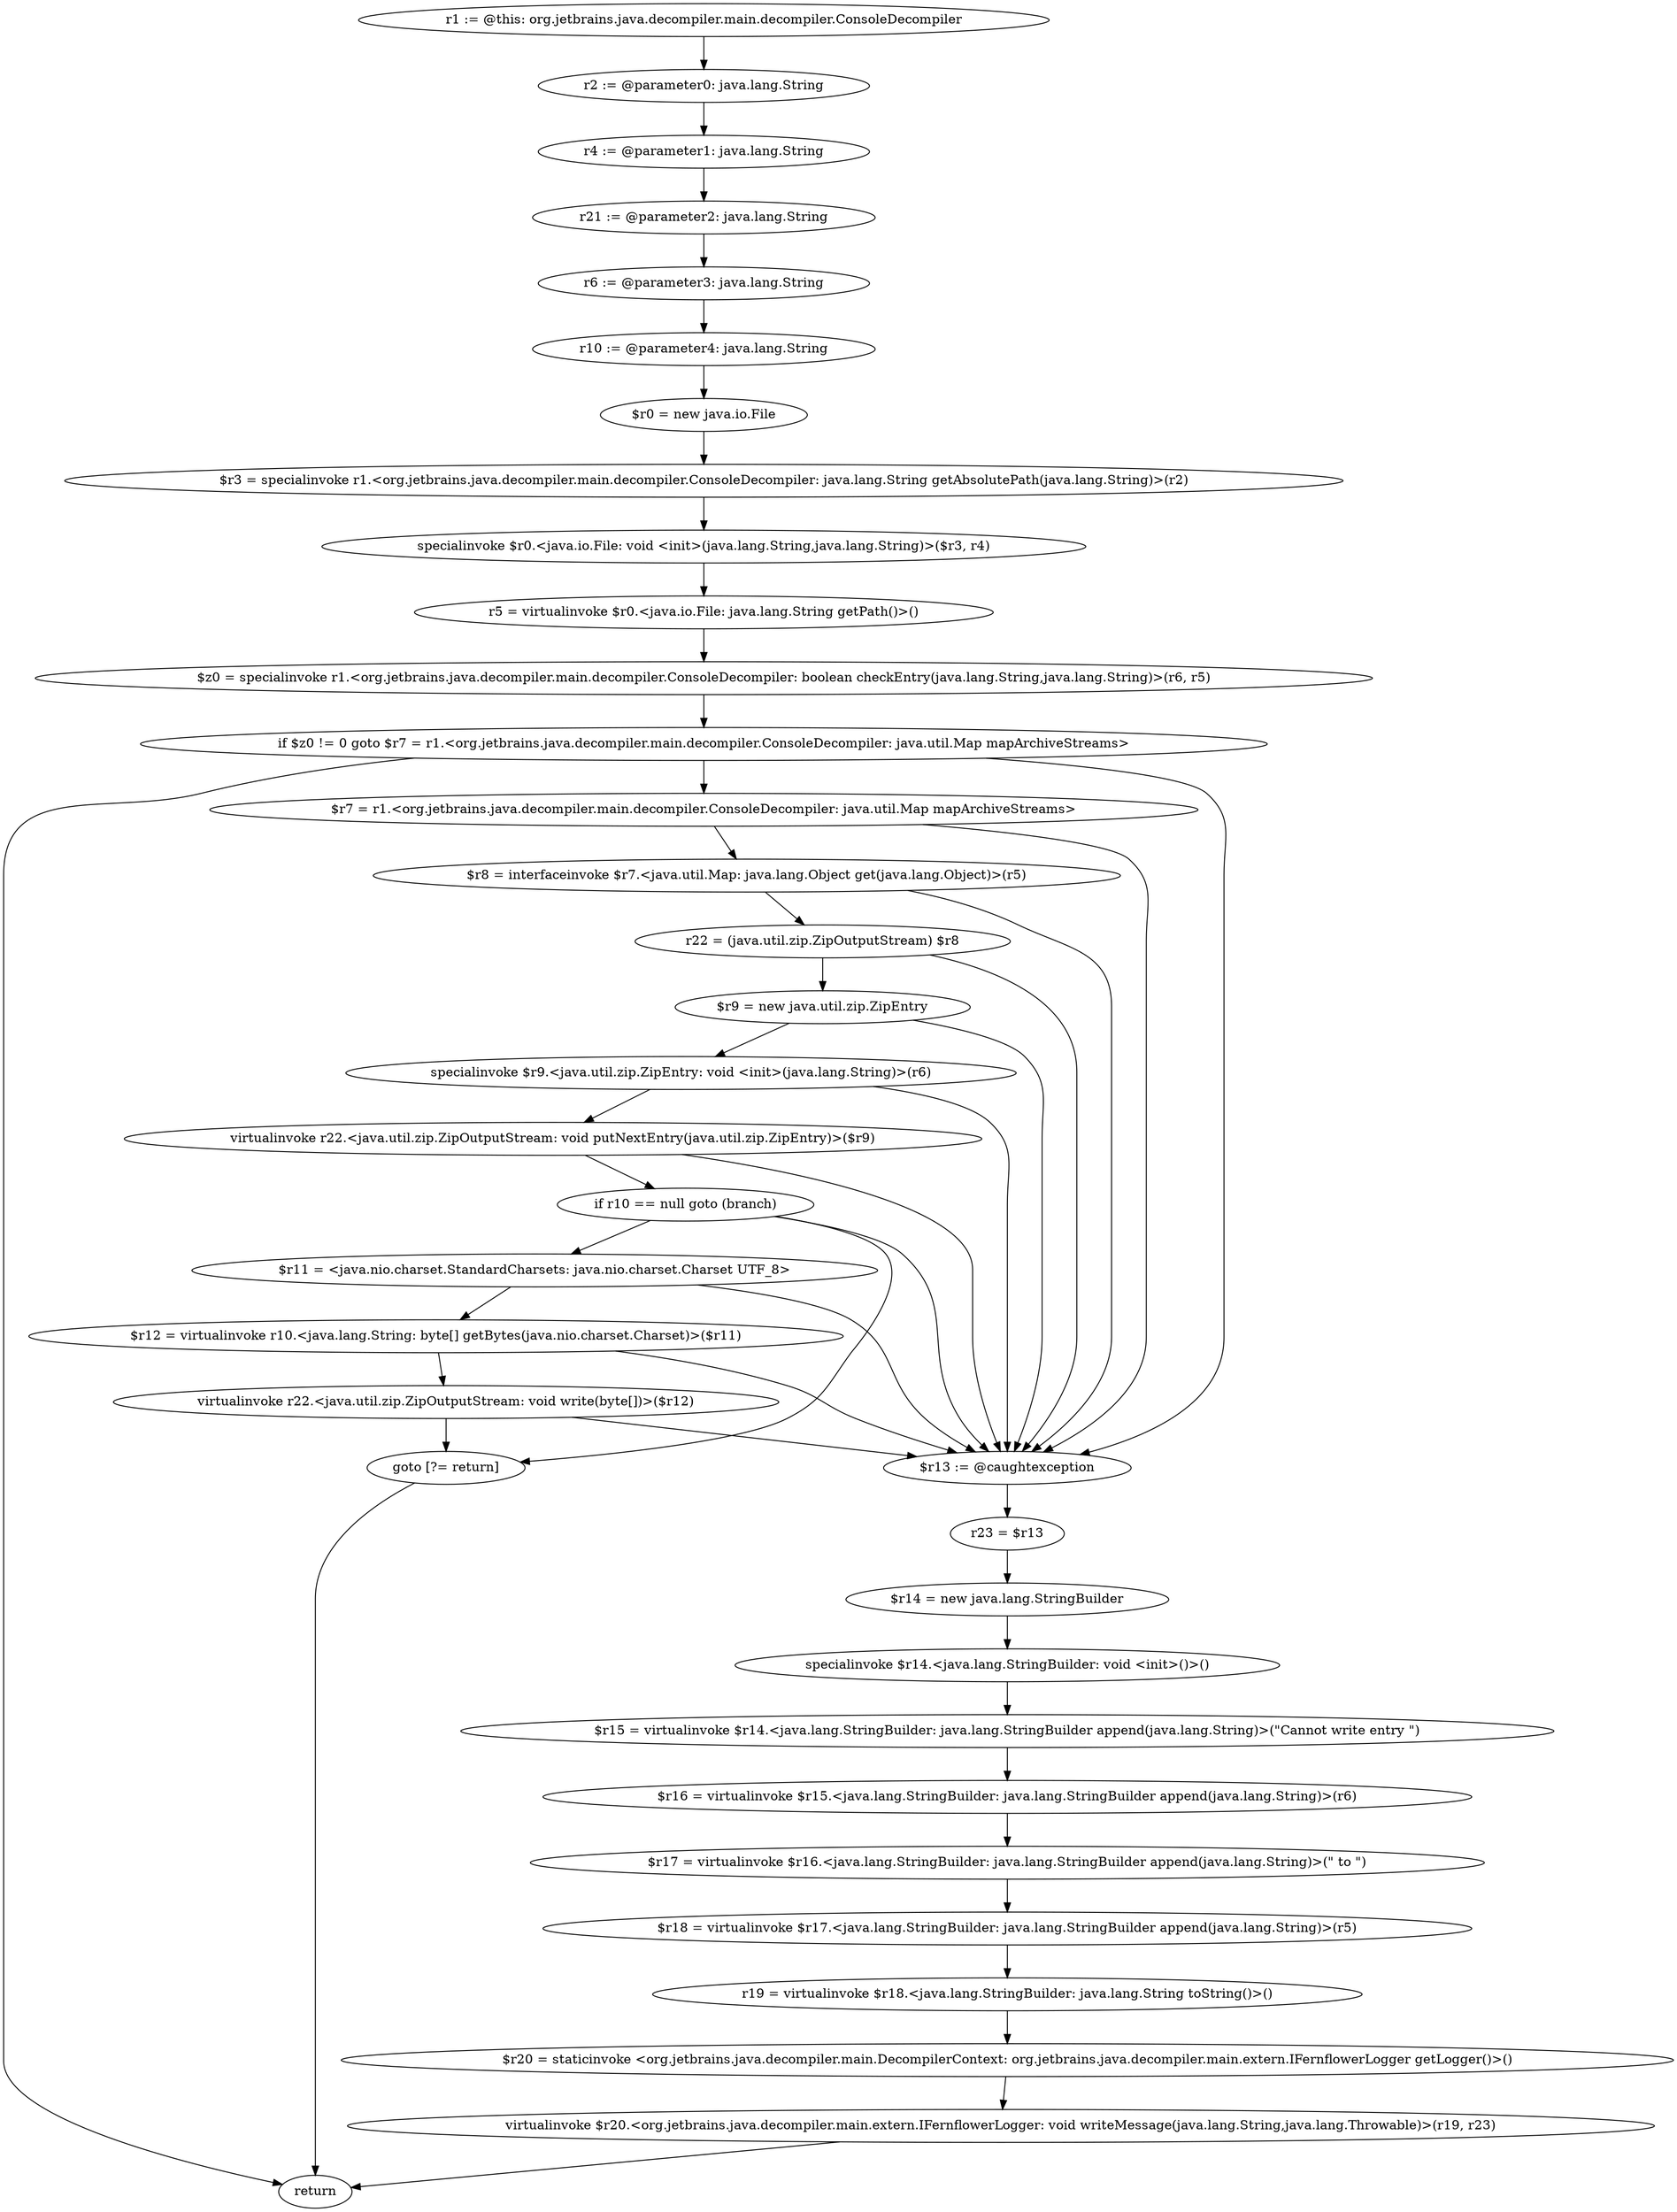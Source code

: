 digraph "unitGraph" {
    "r1 := @this: org.jetbrains.java.decompiler.main.decompiler.ConsoleDecompiler"
    "r2 := @parameter0: java.lang.String"
    "r4 := @parameter1: java.lang.String"
    "r21 := @parameter2: java.lang.String"
    "r6 := @parameter3: java.lang.String"
    "r10 := @parameter4: java.lang.String"
    "$r0 = new java.io.File"
    "$r3 = specialinvoke r1.<org.jetbrains.java.decompiler.main.decompiler.ConsoleDecompiler: java.lang.String getAbsolutePath(java.lang.String)>(r2)"
    "specialinvoke $r0.<java.io.File: void <init>(java.lang.String,java.lang.String)>($r3, r4)"
    "r5 = virtualinvoke $r0.<java.io.File: java.lang.String getPath()>()"
    "$z0 = specialinvoke r1.<org.jetbrains.java.decompiler.main.decompiler.ConsoleDecompiler: boolean checkEntry(java.lang.String,java.lang.String)>(r6, r5)"
    "if $z0 != 0 goto $r7 = r1.<org.jetbrains.java.decompiler.main.decompiler.ConsoleDecompiler: java.util.Map mapArchiveStreams>"
    "return"
    "$r7 = r1.<org.jetbrains.java.decompiler.main.decompiler.ConsoleDecompiler: java.util.Map mapArchiveStreams>"
    "$r8 = interfaceinvoke $r7.<java.util.Map: java.lang.Object get(java.lang.Object)>(r5)"
    "r22 = (java.util.zip.ZipOutputStream) $r8"
    "$r9 = new java.util.zip.ZipEntry"
    "specialinvoke $r9.<java.util.zip.ZipEntry: void <init>(java.lang.String)>(r6)"
    "virtualinvoke r22.<java.util.zip.ZipOutputStream: void putNextEntry(java.util.zip.ZipEntry)>($r9)"
    "if r10 == null goto (branch)"
    "$r11 = <java.nio.charset.StandardCharsets: java.nio.charset.Charset UTF_8>"
    "$r12 = virtualinvoke r10.<java.lang.String: byte[] getBytes(java.nio.charset.Charset)>($r11)"
    "virtualinvoke r22.<java.util.zip.ZipOutputStream: void write(byte[])>($r12)"
    "goto [?= return]"
    "$r13 := @caughtexception"
    "r23 = $r13"
    "$r14 = new java.lang.StringBuilder"
    "specialinvoke $r14.<java.lang.StringBuilder: void <init>()>()"
    "$r15 = virtualinvoke $r14.<java.lang.StringBuilder: java.lang.StringBuilder append(java.lang.String)>(\"Cannot write entry \")"
    "$r16 = virtualinvoke $r15.<java.lang.StringBuilder: java.lang.StringBuilder append(java.lang.String)>(r6)"
    "$r17 = virtualinvoke $r16.<java.lang.StringBuilder: java.lang.StringBuilder append(java.lang.String)>(\" to \")"
    "$r18 = virtualinvoke $r17.<java.lang.StringBuilder: java.lang.StringBuilder append(java.lang.String)>(r5)"
    "r19 = virtualinvoke $r18.<java.lang.StringBuilder: java.lang.String toString()>()"
    "$r20 = staticinvoke <org.jetbrains.java.decompiler.main.DecompilerContext: org.jetbrains.java.decompiler.main.extern.IFernflowerLogger getLogger()>()"
    "virtualinvoke $r20.<org.jetbrains.java.decompiler.main.extern.IFernflowerLogger: void writeMessage(java.lang.String,java.lang.Throwable)>(r19, r23)"
    "r1 := @this: org.jetbrains.java.decompiler.main.decompiler.ConsoleDecompiler"->"r2 := @parameter0: java.lang.String";
    "r2 := @parameter0: java.lang.String"->"r4 := @parameter1: java.lang.String";
    "r4 := @parameter1: java.lang.String"->"r21 := @parameter2: java.lang.String";
    "r21 := @parameter2: java.lang.String"->"r6 := @parameter3: java.lang.String";
    "r6 := @parameter3: java.lang.String"->"r10 := @parameter4: java.lang.String";
    "r10 := @parameter4: java.lang.String"->"$r0 = new java.io.File";
    "$r0 = new java.io.File"->"$r3 = specialinvoke r1.<org.jetbrains.java.decompiler.main.decompiler.ConsoleDecompiler: java.lang.String getAbsolutePath(java.lang.String)>(r2)";
    "$r3 = specialinvoke r1.<org.jetbrains.java.decompiler.main.decompiler.ConsoleDecompiler: java.lang.String getAbsolutePath(java.lang.String)>(r2)"->"specialinvoke $r0.<java.io.File: void <init>(java.lang.String,java.lang.String)>($r3, r4)";
    "specialinvoke $r0.<java.io.File: void <init>(java.lang.String,java.lang.String)>($r3, r4)"->"r5 = virtualinvoke $r0.<java.io.File: java.lang.String getPath()>()";
    "r5 = virtualinvoke $r0.<java.io.File: java.lang.String getPath()>()"->"$z0 = specialinvoke r1.<org.jetbrains.java.decompiler.main.decompiler.ConsoleDecompiler: boolean checkEntry(java.lang.String,java.lang.String)>(r6, r5)";
    "$z0 = specialinvoke r1.<org.jetbrains.java.decompiler.main.decompiler.ConsoleDecompiler: boolean checkEntry(java.lang.String,java.lang.String)>(r6, r5)"->"if $z0 != 0 goto $r7 = r1.<org.jetbrains.java.decompiler.main.decompiler.ConsoleDecompiler: java.util.Map mapArchiveStreams>";
    "if $z0 != 0 goto $r7 = r1.<org.jetbrains.java.decompiler.main.decompiler.ConsoleDecompiler: java.util.Map mapArchiveStreams>"->"return";
    "if $z0 != 0 goto $r7 = r1.<org.jetbrains.java.decompiler.main.decompiler.ConsoleDecompiler: java.util.Map mapArchiveStreams>"->"$r7 = r1.<org.jetbrains.java.decompiler.main.decompiler.ConsoleDecompiler: java.util.Map mapArchiveStreams>";
    "if $z0 != 0 goto $r7 = r1.<org.jetbrains.java.decompiler.main.decompiler.ConsoleDecompiler: java.util.Map mapArchiveStreams>"->"$r13 := @caughtexception";
    "$r7 = r1.<org.jetbrains.java.decompiler.main.decompiler.ConsoleDecompiler: java.util.Map mapArchiveStreams>"->"$r8 = interfaceinvoke $r7.<java.util.Map: java.lang.Object get(java.lang.Object)>(r5)";
    "$r7 = r1.<org.jetbrains.java.decompiler.main.decompiler.ConsoleDecompiler: java.util.Map mapArchiveStreams>"->"$r13 := @caughtexception";
    "$r8 = interfaceinvoke $r7.<java.util.Map: java.lang.Object get(java.lang.Object)>(r5)"->"r22 = (java.util.zip.ZipOutputStream) $r8";
    "$r8 = interfaceinvoke $r7.<java.util.Map: java.lang.Object get(java.lang.Object)>(r5)"->"$r13 := @caughtexception";
    "r22 = (java.util.zip.ZipOutputStream) $r8"->"$r9 = new java.util.zip.ZipEntry";
    "r22 = (java.util.zip.ZipOutputStream) $r8"->"$r13 := @caughtexception";
    "$r9 = new java.util.zip.ZipEntry"->"specialinvoke $r9.<java.util.zip.ZipEntry: void <init>(java.lang.String)>(r6)";
    "$r9 = new java.util.zip.ZipEntry"->"$r13 := @caughtexception";
    "specialinvoke $r9.<java.util.zip.ZipEntry: void <init>(java.lang.String)>(r6)"->"virtualinvoke r22.<java.util.zip.ZipOutputStream: void putNextEntry(java.util.zip.ZipEntry)>($r9)";
    "specialinvoke $r9.<java.util.zip.ZipEntry: void <init>(java.lang.String)>(r6)"->"$r13 := @caughtexception";
    "virtualinvoke r22.<java.util.zip.ZipOutputStream: void putNextEntry(java.util.zip.ZipEntry)>($r9)"->"if r10 == null goto (branch)";
    "virtualinvoke r22.<java.util.zip.ZipOutputStream: void putNextEntry(java.util.zip.ZipEntry)>($r9)"->"$r13 := @caughtexception";
    "if r10 == null goto (branch)"->"$r11 = <java.nio.charset.StandardCharsets: java.nio.charset.Charset UTF_8>";
    "if r10 == null goto (branch)"->"goto [?= return]";
    "if r10 == null goto (branch)"->"$r13 := @caughtexception";
    "$r11 = <java.nio.charset.StandardCharsets: java.nio.charset.Charset UTF_8>"->"$r12 = virtualinvoke r10.<java.lang.String: byte[] getBytes(java.nio.charset.Charset)>($r11)";
    "$r11 = <java.nio.charset.StandardCharsets: java.nio.charset.Charset UTF_8>"->"$r13 := @caughtexception";
    "$r12 = virtualinvoke r10.<java.lang.String: byte[] getBytes(java.nio.charset.Charset)>($r11)"->"virtualinvoke r22.<java.util.zip.ZipOutputStream: void write(byte[])>($r12)";
    "$r12 = virtualinvoke r10.<java.lang.String: byte[] getBytes(java.nio.charset.Charset)>($r11)"->"$r13 := @caughtexception";
    "virtualinvoke r22.<java.util.zip.ZipOutputStream: void write(byte[])>($r12)"->"goto [?= return]";
    "virtualinvoke r22.<java.util.zip.ZipOutputStream: void write(byte[])>($r12)"->"$r13 := @caughtexception";
    "goto [?= return]"->"return";
    "$r13 := @caughtexception"->"r23 = $r13";
    "r23 = $r13"->"$r14 = new java.lang.StringBuilder";
    "$r14 = new java.lang.StringBuilder"->"specialinvoke $r14.<java.lang.StringBuilder: void <init>()>()";
    "specialinvoke $r14.<java.lang.StringBuilder: void <init>()>()"->"$r15 = virtualinvoke $r14.<java.lang.StringBuilder: java.lang.StringBuilder append(java.lang.String)>(\"Cannot write entry \")";
    "$r15 = virtualinvoke $r14.<java.lang.StringBuilder: java.lang.StringBuilder append(java.lang.String)>(\"Cannot write entry \")"->"$r16 = virtualinvoke $r15.<java.lang.StringBuilder: java.lang.StringBuilder append(java.lang.String)>(r6)";
    "$r16 = virtualinvoke $r15.<java.lang.StringBuilder: java.lang.StringBuilder append(java.lang.String)>(r6)"->"$r17 = virtualinvoke $r16.<java.lang.StringBuilder: java.lang.StringBuilder append(java.lang.String)>(\" to \")";
    "$r17 = virtualinvoke $r16.<java.lang.StringBuilder: java.lang.StringBuilder append(java.lang.String)>(\" to \")"->"$r18 = virtualinvoke $r17.<java.lang.StringBuilder: java.lang.StringBuilder append(java.lang.String)>(r5)";
    "$r18 = virtualinvoke $r17.<java.lang.StringBuilder: java.lang.StringBuilder append(java.lang.String)>(r5)"->"r19 = virtualinvoke $r18.<java.lang.StringBuilder: java.lang.String toString()>()";
    "r19 = virtualinvoke $r18.<java.lang.StringBuilder: java.lang.String toString()>()"->"$r20 = staticinvoke <org.jetbrains.java.decompiler.main.DecompilerContext: org.jetbrains.java.decompiler.main.extern.IFernflowerLogger getLogger()>()";
    "$r20 = staticinvoke <org.jetbrains.java.decompiler.main.DecompilerContext: org.jetbrains.java.decompiler.main.extern.IFernflowerLogger getLogger()>()"->"virtualinvoke $r20.<org.jetbrains.java.decompiler.main.extern.IFernflowerLogger: void writeMessage(java.lang.String,java.lang.Throwable)>(r19, r23)";
    "virtualinvoke $r20.<org.jetbrains.java.decompiler.main.extern.IFernflowerLogger: void writeMessage(java.lang.String,java.lang.Throwable)>(r19, r23)"->"return";
}
